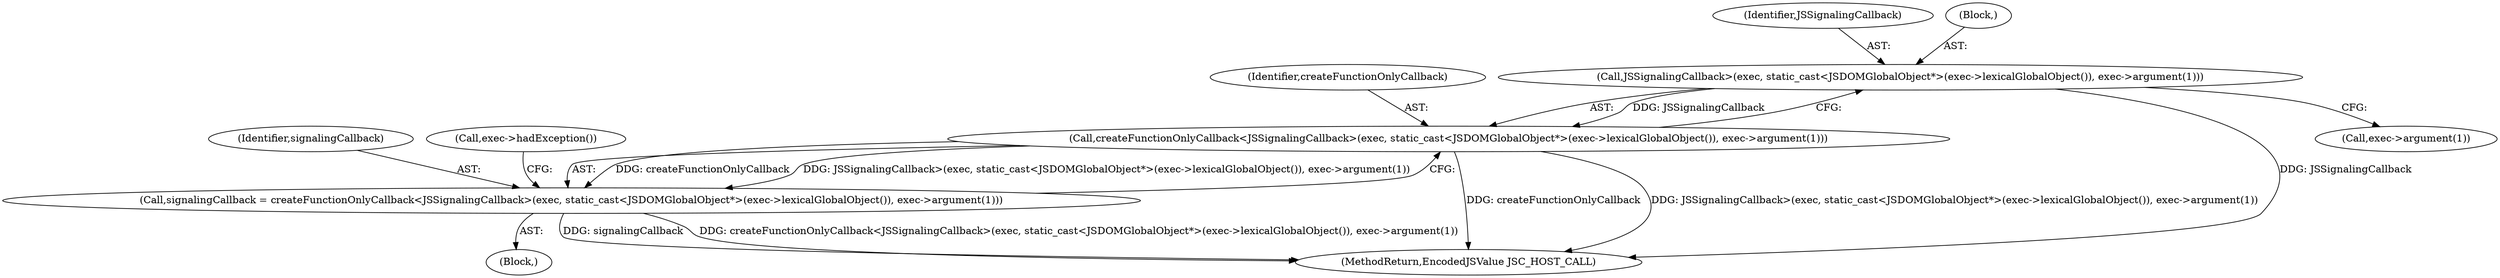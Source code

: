 digraph "0_Chrome_b944f670bb7a8a919daac497a4ea0536c954c201_1@pointer" {
"1000147" [label="(Call,JSSignalingCallback>(exec, static_cast<JSDOMGlobalObject*>(exec->lexicalGlobalObject()), exec->argument(1)))"];
"1000145" [label="(Call,createFunctionOnlyCallback<JSSignalingCallback>(exec, static_cast<JSDOMGlobalObject*>(exec->lexicalGlobalObject()), exec->argument(1)))"];
"1000143" [label="(Call,signalingCallback = createFunctionOnlyCallback<JSSignalingCallback>(exec, static_cast<JSDOMGlobalObject*>(exec->lexicalGlobalObject()), exec->argument(1)))"];
"1000147" [label="(Call,JSSignalingCallback>(exec, static_cast<JSDOMGlobalObject*>(exec->lexicalGlobalObject()), exec->argument(1)))"];
"1000176" [label="(MethodReturn,EncodedJSValue JSC_HOST_CALL)"];
"1000144" [label="(Identifier,signalingCallback)"];
"1000155" [label="(Call,exec->argument(1))"];
"1000148" [label="(Identifier,JSSignalingCallback)"];
"1000143" [label="(Call,signalingCallback = createFunctionOnlyCallback<JSSignalingCallback>(exec, static_cast<JSDOMGlobalObject*>(exec->lexicalGlobalObject()), exec->argument(1)))"];
"1000149" [label="(Block,)"];
"1000102" [label="(Block,)"];
"1000146" [label="(Identifier,createFunctionOnlyCallback)"];
"1000145" [label="(Call,createFunctionOnlyCallback<JSSignalingCallback>(exec, static_cast<JSDOMGlobalObject*>(exec->lexicalGlobalObject()), exec->argument(1)))"];
"1000158" [label="(Call,exec->hadException())"];
"1000147" -> "1000145"  [label="AST: "];
"1000147" -> "1000155"  [label="CFG: "];
"1000148" -> "1000147"  [label="AST: "];
"1000149" -> "1000147"  [label="AST: "];
"1000145" -> "1000147"  [label="CFG: "];
"1000147" -> "1000176"  [label="DDG: JSSignalingCallback"];
"1000147" -> "1000145"  [label="DDG: JSSignalingCallback"];
"1000145" -> "1000143"  [label="AST: "];
"1000146" -> "1000145"  [label="AST: "];
"1000143" -> "1000145"  [label="CFG: "];
"1000145" -> "1000176"  [label="DDG: createFunctionOnlyCallback"];
"1000145" -> "1000176"  [label="DDG: JSSignalingCallback>(exec, static_cast<JSDOMGlobalObject*>(exec->lexicalGlobalObject()), exec->argument(1))"];
"1000145" -> "1000143"  [label="DDG: createFunctionOnlyCallback"];
"1000145" -> "1000143"  [label="DDG: JSSignalingCallback>(exec, static_cast<JSDOMGlobalObject*>(exec->lexicalGlobalObject()), exec->argument(1))"];
"1000143" -> "1000102"  [label="AST: "];
"1000144" -> "1000143"  [label="AST: "];
"1000158" -> "1000143"  [label="CFG: "];
"1000143" -> "1000176"  [label="DDG: signalingCallback"];
"1000143" -> "1000176"  [label="DDG: createFunctionOnlyCallback<JSSignalingCallback>(exec, static_cast<JSDOMGlobalObject*>(exec->lexicalGlobalObject()), exec->argument(1))"];
}
